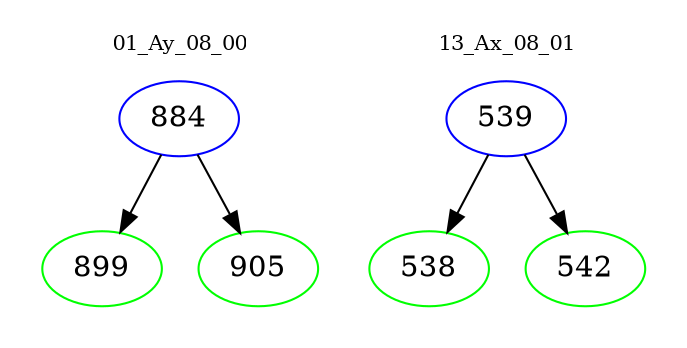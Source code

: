 digraph{
subgraph cluster_0 {
color = white
label = "01_Ay_08_00";
fontsize=10;
T0_884 [label="884", color="blue"]
T0_884 -> T0_899 [color="black"]
T0_899 [label="899", color="green"]
T0_884 -> T0_905 [color="black"]
T0_905 [label="905", color="green"]
}
subgraph cluster_1 {
color = white
label = "13_Ax_08_01";
fontsize=10;
T1_539 [label="539", color="blue"]
T1_539 -> T1_538 [color="black"]
T1_538 [label="538", color="green"]
T1_539 -> T1_542 [color="black"]
T1_542 [label="542", color="green"]
}
}
